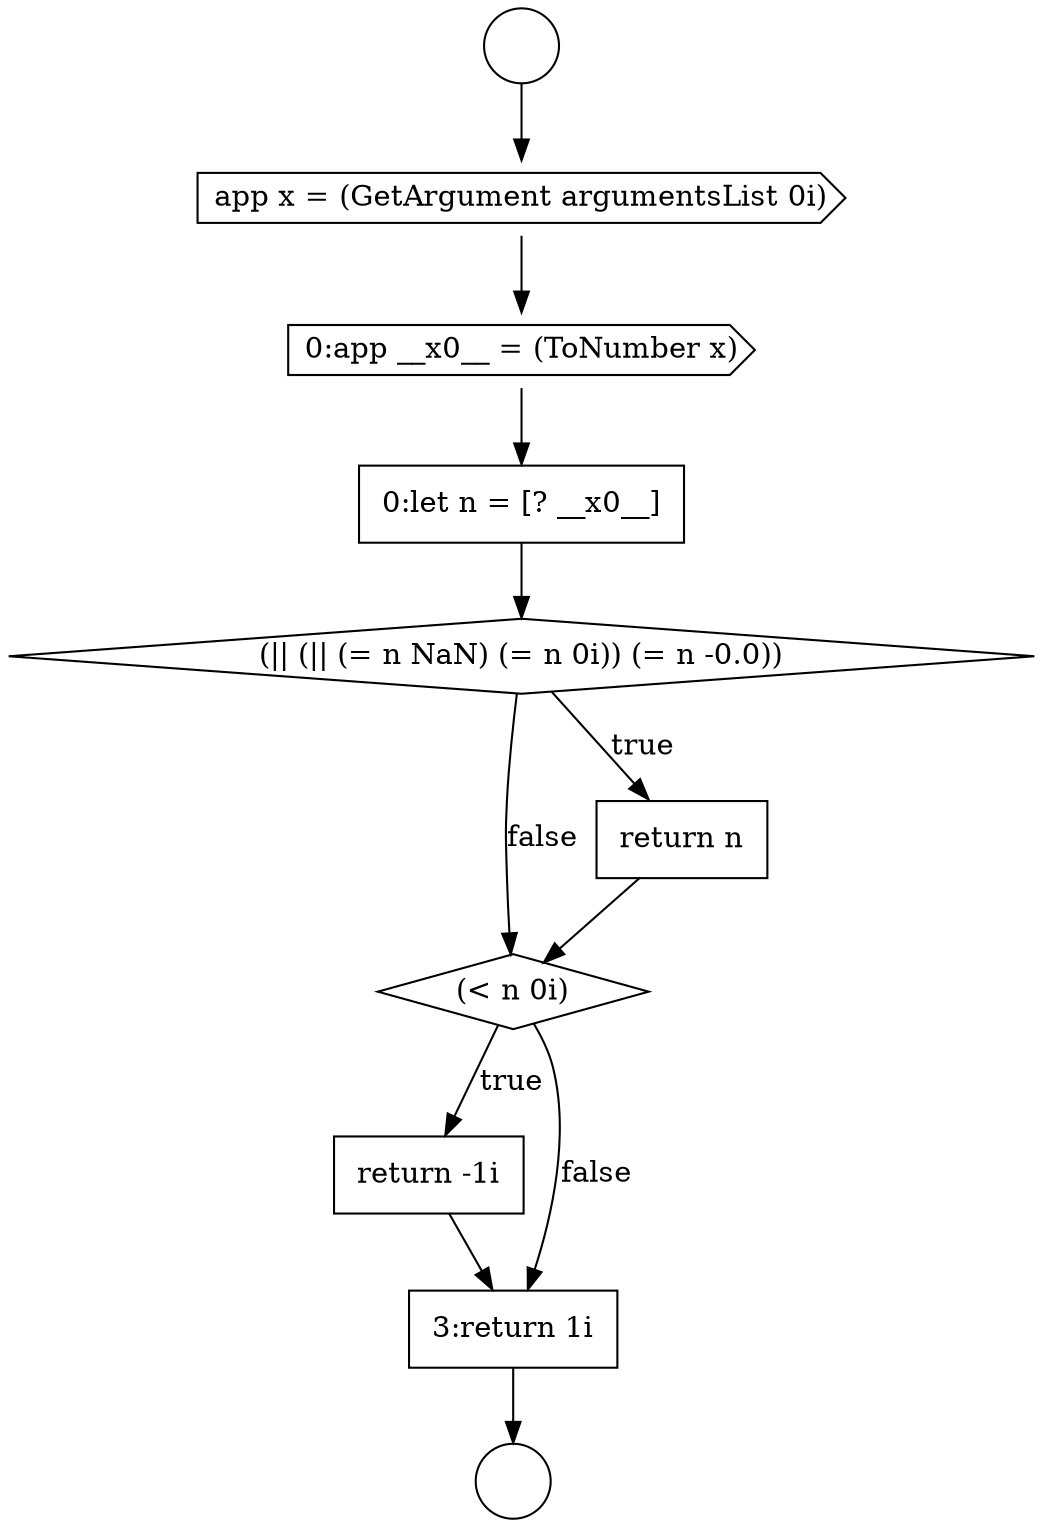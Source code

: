 digraph {
  node13035 [shape=none, margin=0, label=<<font color="black">
    <table border="0" cellborder="1" cellspacing="0" cellpadding="10">
      <tr><td align="left">0:let n = [? __x0__]</td></tr>
    </table>
  </font>> color="black" fillcolor="white" style=filled]
  node13039 [shape=none, margin=0, label=<<font color="black">
    <table border="0" cellborder="1" cellspacing="0" cellpadding="10">
      <tr><td align="left">return -1i</td></tr>
    </table>
  </font>> color="black" fillcolor="white" style=filled]
  node13038 [shape=diamond, label=<<font color="black">(&lt; n 0i)</font>> color="black" fillcolor="white" style=filled]
  node13034 [shape=cds, label=<<font color="black">0:app __x0__ = (ToNumber x)</font>> color="black" fillcolor="white" style=filled]
  node13031 [shape=circle label=" " color="black" fillcolor="white" style=filled]
  node13033 [shape=cds, label=<<font color="black">app x = (GetArgument argumentsList 0i)</font>> color="black" fillcolor="white" style=filled]
  node13037 [shape=none, margin=0, label=<<font color="black">
    <table border="0" cellborder="1" cellspacing="0" cellpadding="10">
      <tr><td align="left">return n</td></tr>
    </table>
  </font>> color="black" fillcolor="white" style=filled]
  node13032 [shape=circle label=" " color="black" fillcolor="white" style=filled]
  node13036 [shape=diamond, label=<<font color="black">(|| (|| (= n NaN) (= n 0i)) (= n -0.0))</font>> color="black" fillcolor="white" style=filled]
  node13040 [shape=none, margin=0, label=<<font color="black">
    <table border="0" cellborder="1" cellspacing="0" cellpadding="10">
      <tr><td align="left">3:return 1i</td></tr>
    </table>
  </font>> color="black" fillcolor="white" style=filled]
  node13034 -> node13035 [ color="black"]
  node13038 -> node13039 [label=<<font color="black">true</font>> color="black"]
  node13038 -> node13040 [label=<<font color="black">false</font>> color="black"]
  node13036 -> node13037 [label=<<font color="black">true</font>> color="black"]
  node13036 -> node13038 [label=<<font color="black">false</font>> color="black"]
  node13039 -> node13040 [ color="black"]
  node13037 -> node13038 [ color="black"]
  node13040 -> node13032 [ color="black"]
  node13035 -> node13036 [ color="black"]
  node13031 -> node13033 [ color="black"]
  node13033 -> node13034 [ color="black"]
}
